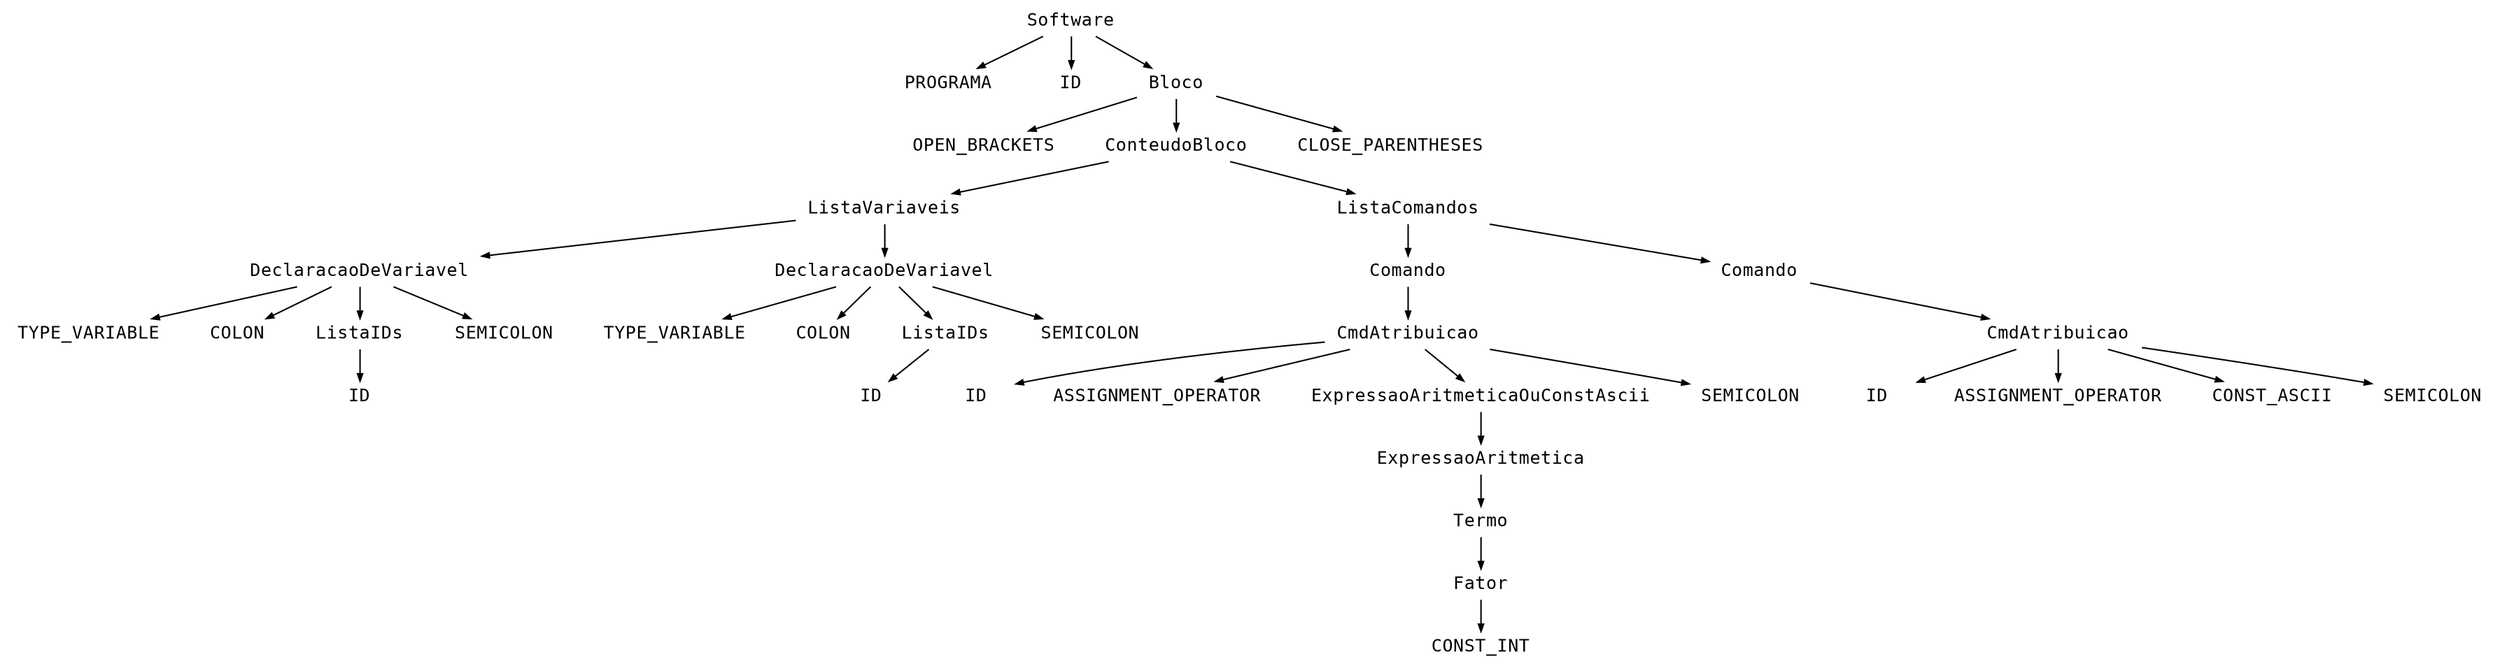 digraph astgraph {
  node [shape=none, fontsize=12, fontname="Courier", height=.1];
  ranksep=.3;
  edge [arrowsize=.5]
node140174676782384 [label="Software"]
node140174676782432 [label="PROGRAMA"]
  node140174676782384 -> node140174676782432
node140174676782336 [label="ID"]
  node140174676782384 -> node140174676782336
node140174676758096 [label="Bloco"]
  node140174676782384 -> node140174676758096
node140174676758432 [label="OPEN_BRACKETS"]
  node140174676758096 -> node140174676758432
node140174676829472 [label="ConteudoBloco"]
  node140174676758096 -> node140174676829472
node140174676781280 [label="CLOSE_PARENTHESES"]
  node140174676758096 -> node140174676781280
node140174676821616 [label="ListaVariaveis"]
  node140174676829472 -> node140174676821616
node140174676799552 [label="ListaComandos"]
  node140174676829472 -> node140174676799552
node140174676824016 [label="DeclaracaoDeVariavel"]
  node140174676821616 -> node140174676824016
node140174676820368 [label="DeclaracaoDeVariavel"]
  node140174676821616 -> node140174676820368
node140174676748992 [label="Comando"]
  node140174676799552 -> node140174676748992
node140174676803536 [label="Comando"]
  node140174676799552 -> node140174676803536
node140174676823824 [label="TYPE_VARIABLE"]
  node140174676824016 -> node140174676823824
node140174676822768 [label="COLON"]
  node140174676824016 -> node140174676822768
node140174676828464 [label="ListaIDs"]
  node140174676824016 -> node140174676828464
node140174676822192 [label="SEMICOLON"]
  node140174676824016 -> node140174676822192
node140174676748176 [label="TYPE_VARIABLE"]
  node140174676820368 -> node140174676748176
node140174676748752 [label="COLON"]
  node140174676820368 -> node140174676748752
node140174676820656 [label="ListaIDs"]
  node140174676820368 -> node140174676820656
node140174676748944 [label="SEMICOLON"]
  node140174676820368 -> node140174676748944
node140174676639600 [label="CmdAtribuicao"]
  node140174676748992 -> node140174676639600
node140174676802000 [label="CmdAtribuicao"]
  node140174676803536 -> node140174676802000
node140174676828272 [label="ID"]
  node140174676828464 -> node140174676828272
node140174676820320 [label="ID"]
  node140174676820656 -> node140174676820320
node140174676639168 [label="ID"]
  node140174676639600 -> node140174676639168
node140174676639072 [label="ASSIGNMENT_OPERATOR"]
  node140174676639600 -> node140174676639072
node140174676638112 [label="ExpressaoAritmeticaOuConstAscii"]
  node140174676639600 -> node140174676638112
node140174676639648 [label="SEMICOLON"]
  node140174676639600 -> node140174676639648
node140174676755072 [label="ID"]
  node140174676802000 -> node140174676755072
node140174676755216 [label="ASSIGNMENT_OPERATOR"]
  node140174676802000 -> node140174676755216
node140174676802864 [label="CONST_ASCII"]
  node140174676802000 -> node140174676802864
node140174676757424 [label="SEMICOLON"]
  node140174676802000 -> node140174676757424
node140174679997504 [label="ExpressaoAritmetica"]
  node140174676638112 -> node140174679997504
node140175061329904 [label="Termo"]
  node140174679997504 -> node140175061329904
node140174676747360 [label="Fator"]
  node140175061329904 -> node140174676747360
node140174676748080 [label="CONST_INT"]
  node140174676747360 -> node140174676748080
}